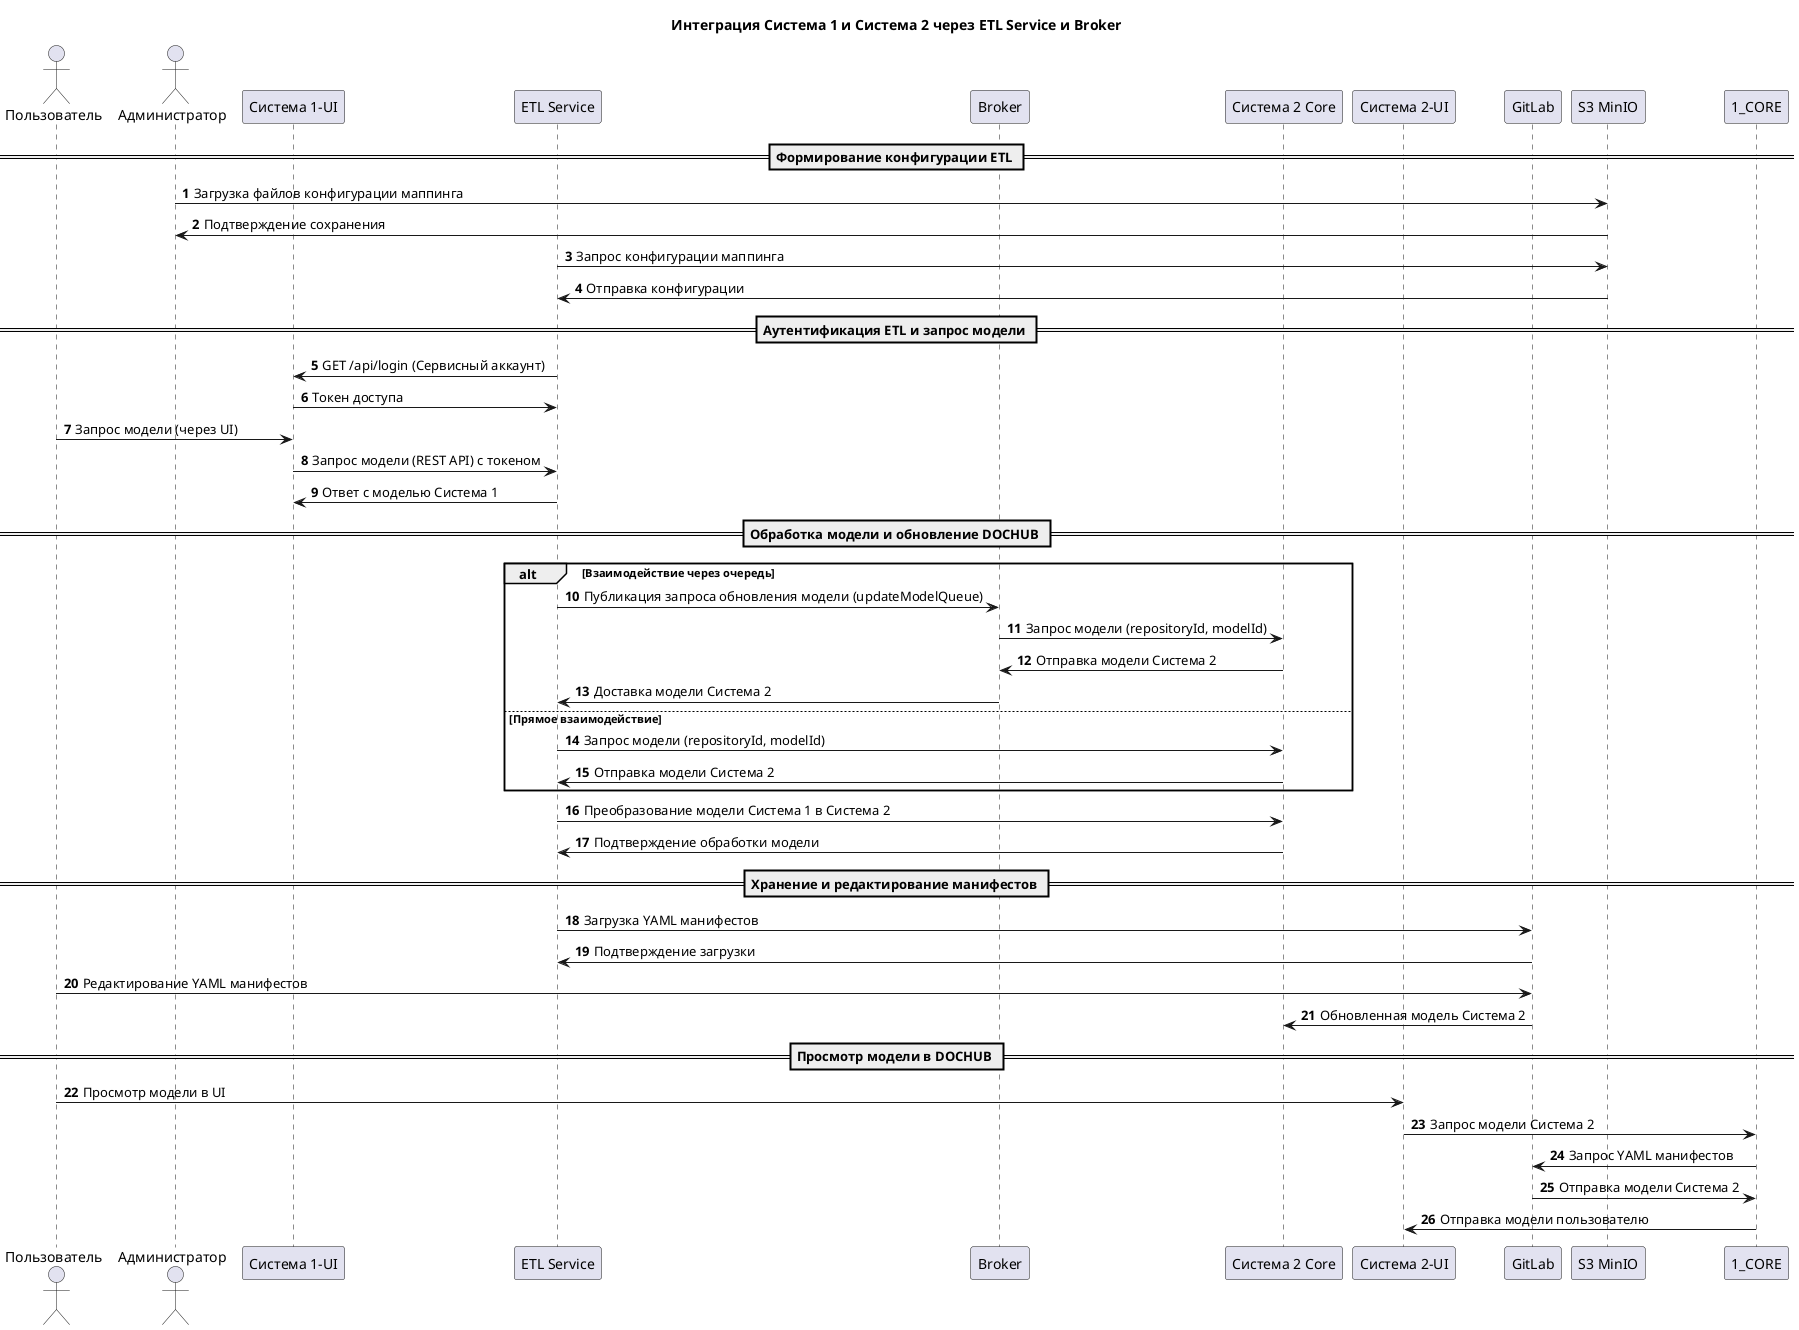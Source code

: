 @startuml
title Интеграция Система 1 и Система 2 через ETL Service и Broker

autonumber

actor "Пользователь" as User
actor "Администратор" as Admin
participant "Система 1-UI" as 1_UI
participant "ETL Service" as ETL
participant "Broker" as BROKER
participant "Система 2 Core" as 2_CORE
participant "Система 2-UI" as 2_UI
participant "GitLab" as GITLAB
participant "S3 MinIO" as MINIO

== Формирование конфигурации ETL ==

Admin -> MINIO: Загрузка файлов конфигурации маппинга
MINIO -> Admin: Подтверждение сохранения
ETL -> MINIO: Запрос конфигурации маппинга
MINIO -> ETL: Отправка конфигурации

== Аутентификация ETL и запрос модели ==

ETL -> 1_UI: GET /api/login (Сервисный аккаунт)
1_UI -> ETL: Токен доступа

User -> 1_UI: Запрос модели (через UI)
1_UI -> ETL: Запрос модели (REST API) с токеном
ETL -> 1_UI: Ответ с моделью Система 1

== Обработка модели и обновление DOCHUB ==

alt Взаимодействие через очередь
    ETL -> BROKER: Публикация запроса обновления модели (updateModelQueue)
    BROKER -> 2_CORE: Запрос модели (repositoryId, modelId)
    2_CORE -> BROKER: Отправка модели Система 2
    BROKER -> ETL: Доставка модели Система 2
else Прямое взаимодействие
    ETL -> 2_CORE: Запрос модели (repositoryId, modelId)
    2_CORE -> ETL: Отправка модели Система 2
end

ETL -> 2_CORE: Преобразование модели Система 1 в Система 2
2_CORE -> ETL: Подтверждение обработки модели

== Хранение и редактирование манифестов ==

ETL -> GITLAB: Загрузка YAML манифестов
GITLAB -> ETL: Подтверждение загрузки

User -> GITLAB: Редактирование YAML манифестов
GITLAB -> 2_CORE: Обновленная модель Система 2

== Просмотр модели в DOCHUB ==

User -> 2_UI: Просмотр модели в UI
2_UI -> 1_CORE: Запрос модели Система 2
1_CORE -> GITLAB: Запрос YAML манифестов
GITLAB -> 1_CORE: Отправка модели Система 2
1_CORE -> 2_UI: Отправка модели пользователю

@enduml

